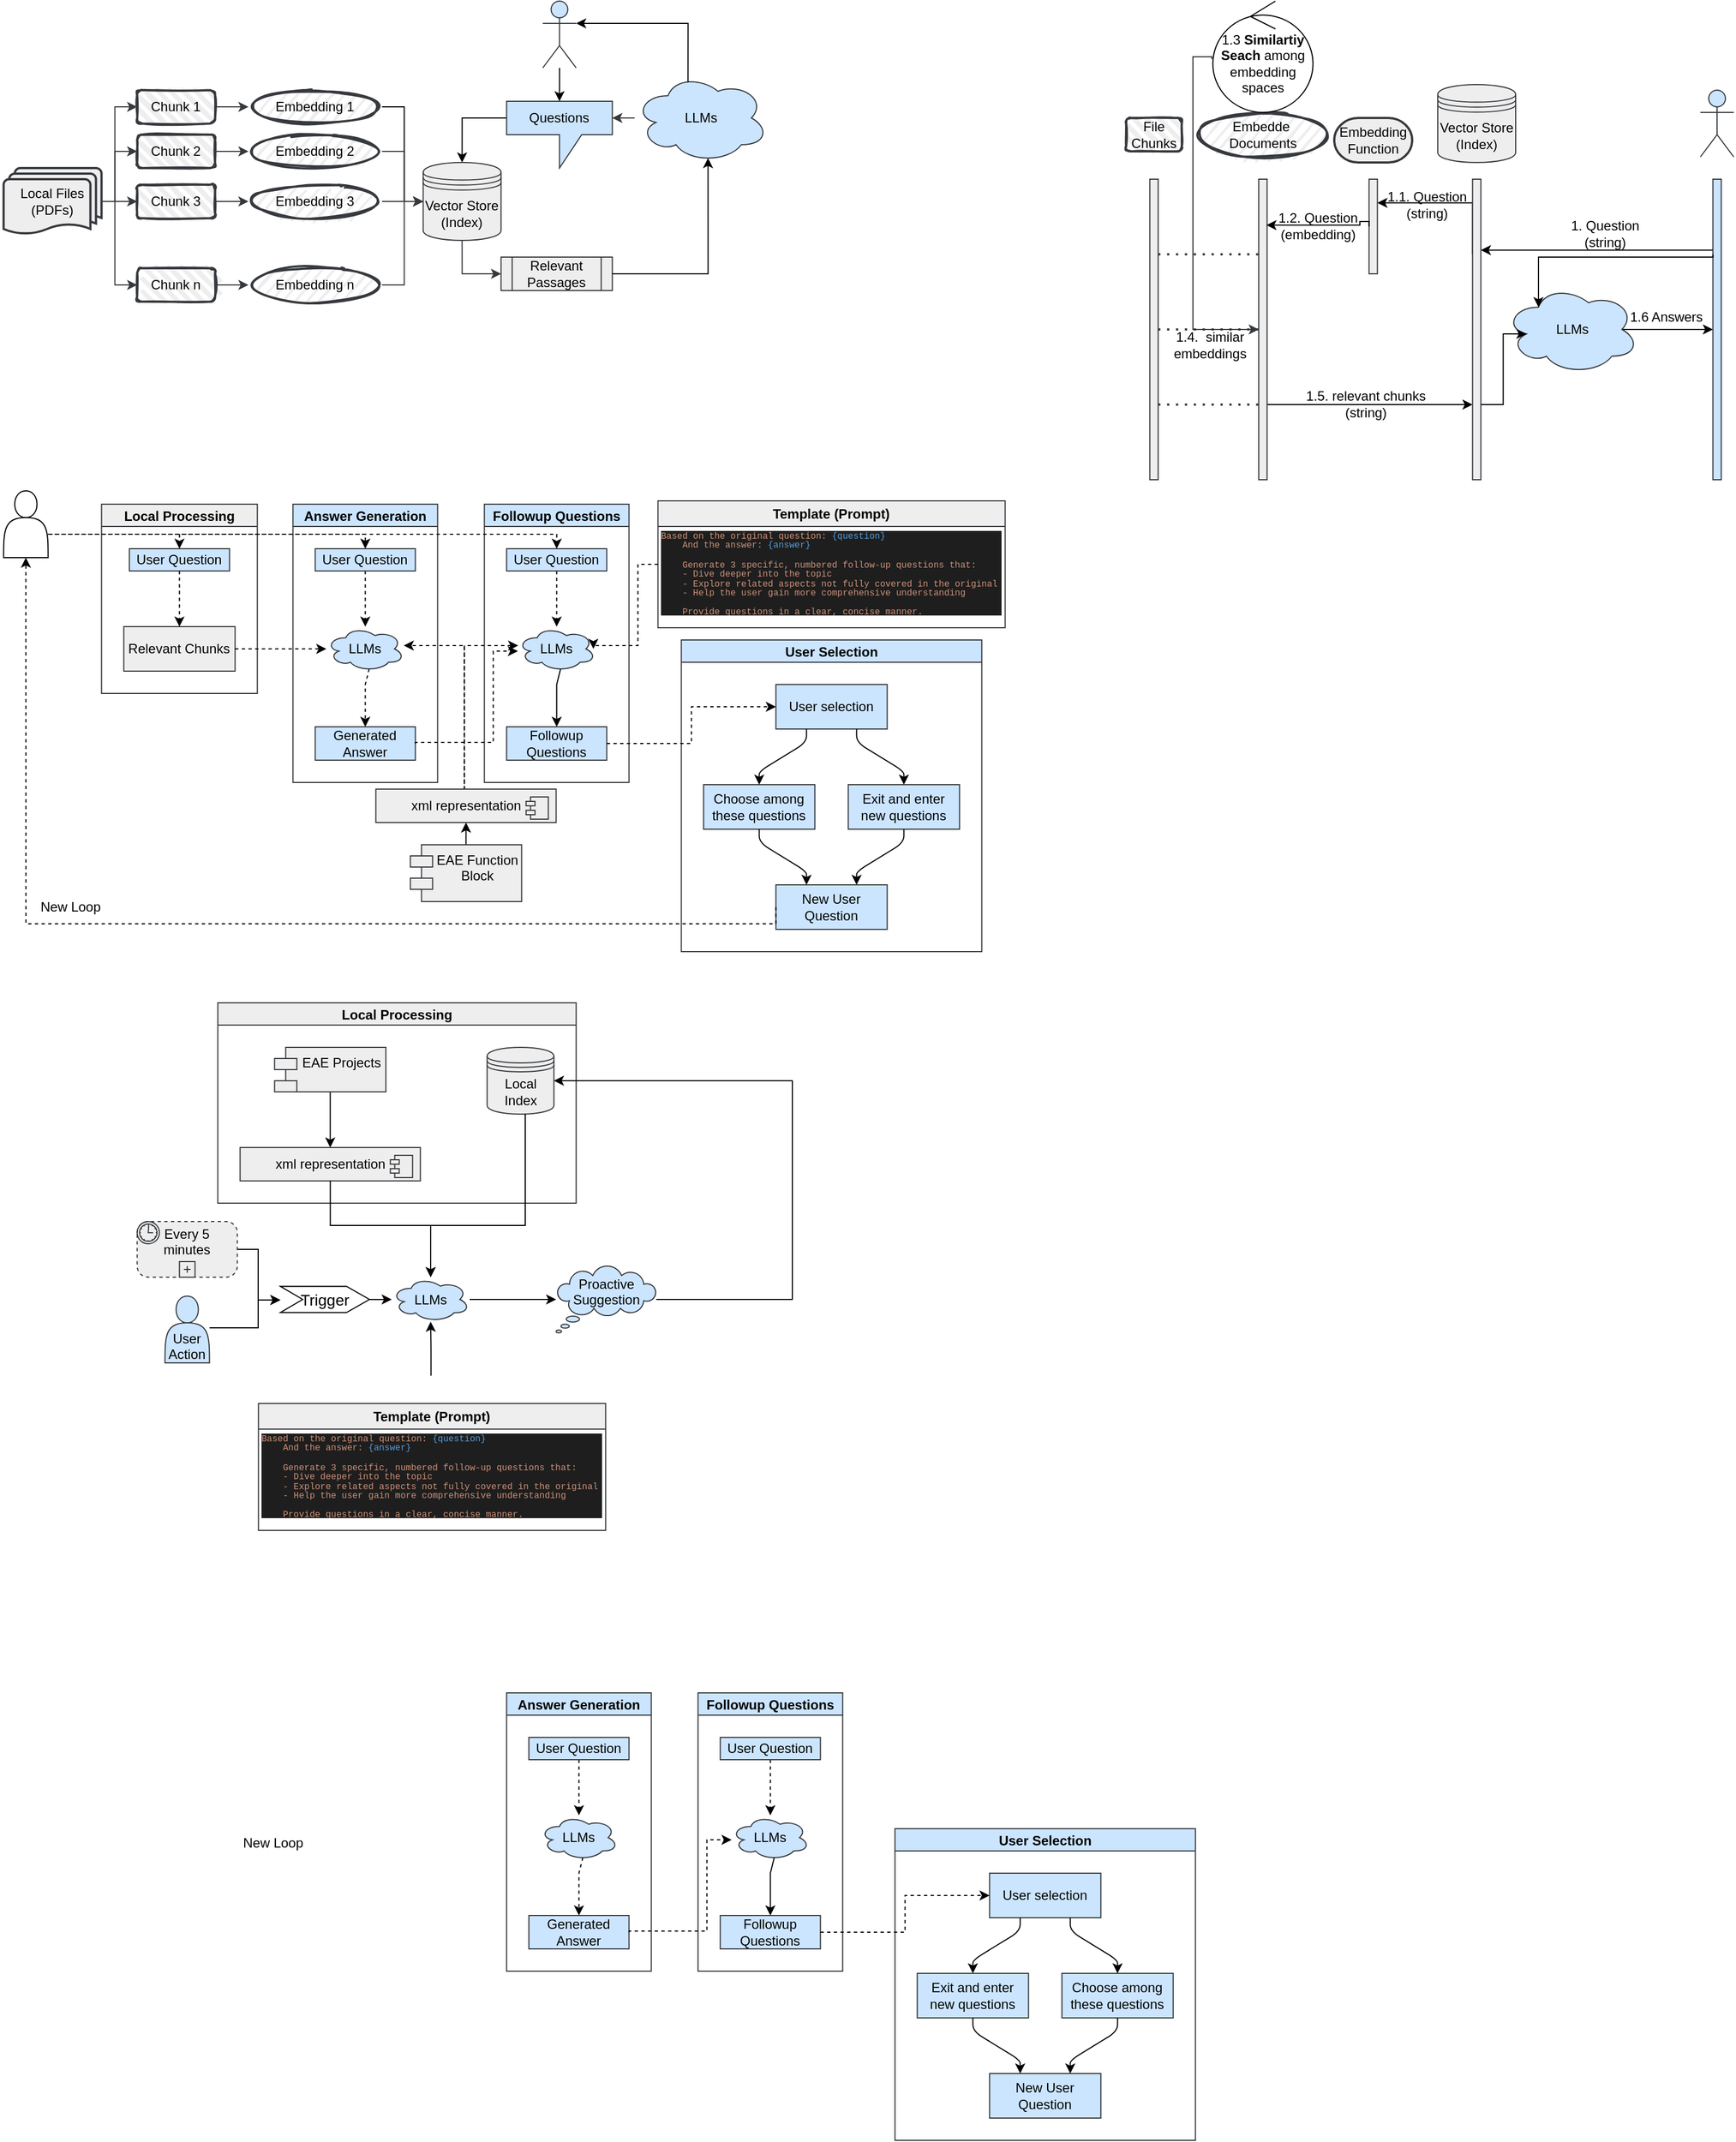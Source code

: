 <mxfile version="26.0.5">
  <diagram name="Seite-1" id="qjP26n-9z4Dr1NR11TSN">
    <mxGraphModel dx="1050" dy="522" grid="1" gridSize="10" guides="1" tooltips="1" connect="1" arrows="1" fold="1" page="1" pageScale="1" pageWidth="827" pageHeight="1169" math="0" shadow="0">
      <root>
        <mxCell id="0" />
        <mxCell id="1" parent="0" />
        <mxCell id="tjBaxz1AtbUdlpxrV566-42" style="edgeStyle=orthogonalEdgeStyle;rounded=0;orthogonalLoop=1;jettySize=auto;html=1;entryX=0.5;entryY=0;entryDx=0;entryDy=0;exitX=0;exitY=0;exitDx=0;exitDy=15;exitPerimeter=0;" parent="1" source="tjBaxz1AtbUdlpxrV566-56" target="tjBaxz1AtbUdlpxrV566-1" edge="1">
          <mxGeometry relative="1" as="geometry" />
        </mxCell>
        <mxCell id="979W89I2Z8hW7TRUs4vd-1" value="" style="shape=umlActor;verticalLabelPosition=bottom;verticalAlign=top;html=1;outlineConnect=0;fillColor=#cce5ff;strokeColor=#36393d;" parent="1" vertex="1">
          <mxGeometry x="525.75" y="40" width="30" height="60" as="geometry" />
        </mxCell>
        <mxCell id="tjBaxz1AtbUdlpxrV566-46" style="edgeStyle=orthogonalEdgeStyle;rounded=0;orthogonalLoop=1;jettySize=auto;html=1;exitX=0.5;exitY=1;exitDx=0;exitDy=0;entryX=0;entryY=0.5;entryDx=0;entryDy=0;fillColor=#eeeeee;strokeColor=#36393d;" parent="1" source="tjBaxz1AtbUdlpxrV566-1" target="tjBaxz1AtbUdlpxrV566-45" edge="1">
          <mxGeometry relative="1" as="geometry" />
        </mxCell>
        <mxCell id="tjBaxz1AtbUdlpxrV566-1" value="Vector Store&lt;div&gt;(Index)&lt;/div&gt;" style="shape=datastore;whiteSpace=wrap;html=1;fillColor=#eeeeee;strokeColor=#36393d;" parent="1" vertex="1">
          <mxGeometry x="418.25" y="185" width="70" height="70" as="geometry" />
        </mxCell>
        <mxCell id="tjBaxz1AtbUdlpxrV566-23" style="edgeStyle=orthogonalEdgeStyle;rounded=0;orthogonalLoop=1;jettySize=auto;html=1;exitX=1;exitY=0.5;exitDx=0;exitDy=0;exitPerimeter=0;entryX=0;entryY=0.5;entryDx=0;entryDy=0;fillColor=#eeeeee;strokeColor=#36393d;" parent="1" source="tjBaxz1AtbUdlpxrV566-3" target="tjBaxz1AtbUdlpxrV566-13" edge="1">
          <mxGeometry relative="1" as="geometry">
            <Array as="points">
              <mxPoint x="141.25" y="220" />
              <mxPoint x="141.25" y="135" />
            </Array>
          </mxGeometry>
        </mxCell>
        <mxCell id="tjBaxz1AtbUdlpxrV566-24" style="edgeStyle=orthogonalEdgeStyle;rounded=0;orthogonalLoop=1;jettySize=auto;html=1;exitX=1;exitY=0.5;exitDx=0;exitDy=0;exitPerimeter=0;entryX=0;entryY=0.5;entryDx=0;entryDy=0;fillColor=#eeeeee;strokeColor=#36393d;" parent="1" source="tjBaxz1AtbUdlpxrV566-3" target="tjBaxz1AtbUdlpxrV566-14" edge="1">
          <mxGeometry relative="1" as="geometry">
            <Array as="points">
              <mxPoint x="141.25" y="220" />
              <mxPoint x="141.25" y="175" />
            </Array>
          </mxGeometry>
        </mxCell>
        <mxCell id="tjBaxz1AtbUdlpxrV566-25" style="edgeStyle=orthogonalEdgeStyle;rounded=0;orthogonalLoop=1;jettySize=auto;html=1;exitX=1;exitY=0.5;exitDx=0;exitDy=0;exitPerimeter=0;entryX=0;entryY=0.5;entryDx=0;entryDy=0;fillColor=#eeeeee;strokeColor=#36393d;" parent="1" source="tjBaxz1AtbUdlpxrV566-3" target="tjBaxz1AtbUdlpxrV566-15" edge="1">
          <mxGeometry relative="1" as="geometry" />
        </mxCell>
        <mxCell id="tjBaxz1AtbUdlpxrV566-32" style="edgeStyle=orthogonalEdgeStyle;rounded=0;orthogonalLoop=1;jettySize=auto;html=1;exitX=1;exitY=0.5;exitDx=0;exitDy=0;exitPerimeter=0;entryX=0;entryY=0.5;entryDx=0;entryDy=0;fillColor=#eeeeee;strokeColor=#36393d;" parent="1" source="tjBaxz1AtbUdlpxrV566-3" target="tjBaxz1AtbUdlpxrV566-26" edge="1">
          <mxGeometry relative="1" as="geometry">
            <Array as="points">
              <mxPoint x="141.25" y="220" />
              <mxPoint x="141.25" y="295" />
            </Array>
          </mxGeometry>
        </mxCell>
        <mxCell id="tjBaxz1AtbUdlpxrV566-3" value="Local Files&lt;div&gt;(PDFs)&lt;/div&gt;" style="strokeWidth=2;html=1;shape=mxgraph.flowchart.multi-document;whiteSpace=wrap;fillColor=#eeeeee;strokeColor=#36393d;" parent="1" vertex="1">
          <mxGeometry x="41.25" y="190" width="88" height="60" as="geometry" />
        </mxCell>
        <mxCell id="tjBaxz1AtbUdlpxrV566-28" style="edgeStyle=orthogonalEdgeStyle;rounded=0;orthogonalLoop=1;jettySize=auto;html=1;exitX=1;exitY=0.5;exitDx=0;exitDy=0;entryX=0;entryY=0.5;entryDx=0;entryDy=0;fillColor=#eeeeee;strokeColor=#36393d;" parent="1" source="tjBaxz1AtbUdlpxrV566-13" target="tjBaxz1AtbUdlpxrV566-16" edge="1">
          <mxGeometry relative="1" as="geometry" />
        </mxCell>
        <mxCell id="tjBaxz1AtbUdlpxrV566-13" value="Chunk 1" style="rounded=1;whiteSpace=wrap;html=1;strokeWidth=2;fillWeight=4;hachureGap=8;hachureAngle=45;fillColor=#eeeeee;sketch=1;strokeColor=#36393d;" parent="1" vertex="1">
          <mxGeometry x="161.25" y="120" width="70" height="30" as="geometry" />
        </mxCell>
        <mxCell id="tjBaxz1AtbUdlpxrV566-29" style="edgeStyle=orthogonalEdgeStyle;rounded=0;orthogonalLoop=1;jettySize=auto;html=1;exitX=1;exitY=0.5;exitDx=0;exitDy=0;entryX=0;entryY=0.5;entryDx=0;entryDy=0;fillColor=#eeeeee;strokeColor=#36393d;" parent="1" source="tjBaxz1AtbUdlpxrV566-14" target="tjBaxz1AtbUdlpxrV566-18" edge="1">
          <mxGeometry relative="1" as="geometry" />
        </mxCell>
        <mxCell id="tjBaxz1AtbUdlpxrV566-14" value="Chunk 2" style="rounded=1;whiteSpace=wrap;html=1;strokeWidth=2;fillWeight=4;hachureGap=8;hachureAngle=45;fillColor=#eeeeee;sketch=1;strokeColor=#36393d;" parent="1" vertex="1">
          <mxGeometry x="161.25" y="160" width="70" height="30" as="geometry" />
        </mxCell>
        <mxCell id="tjBaxz1AtbUdlpxrV566-30" style="edgeStyle=orthogonalEdgeStyle;rounded=0;orthogonalLoop=1;jettySize=auto;html=1;exitX=1;exitY=0.5;exitDx=0;exitDy=0;entryX=0;entryY=0.5;entryDx=0;entryDy=0;fillColor=#eeeeee;strokeColor=#36393d;" parent="1" source="tjBaxz1AtbUdlpxrV566-15" target="tjBaxz1AtbUdlpxrV566-19" edge="1">
          <mxGeometry relative="1" as="geometry" />
        </mxCell>
        <mxCell id="tjBaxz1AtbUdlpxrV566-15" value="Chunk 3" style="rounded=1;whiteSpace=wrap;html=1;strokeWidth=2;fillWeight=4;hachureGap=8;hachureAngle=45;fillColor=#eeeeee;sketch=1;strokeColor=#36393d;" parent="1" vertex="1">
          <mxGeometry x="161.25" y="205" width="70" height="30" as="geometry" />
        </mxCell>
        <mxCell id="tjBaxz1AtbUdlpxrV566-37" style="edgeStyle=orthogonalEdgeStyle;rounded=0;orthogonalLoop=1;jettySize=auto;html=1;exitX=1;exitY=0.5;exitDx=0;exitDy=0;entryX=0;entryY=0.5;entryDx=0;entryDy=0;" parent="1" source="tjBaxz1AtbUdlpxrV566-16" target="tjBaxz1AtbUdlpxrV566-1" edge="1">
          <mxGeometry relative="1" as="geometry">
            <Array as="points">
              <mxPoint x="401.25" y="135" />
              <mxPoint x="401.25" y="220" />
            </Array>
          </mxGeometry>
        </mxCell>
        <mxCell id="tjBaxz1AtbUdlpxrV566-16" value="Embedding 1" style="ellipse;whiteSpace=wrap;html=1;strokeWidth=2;fillWeight=2;hachureGap=8;fillColor=#eeeeee;fillStyle=dots;sketch=1;strokeColor=#36393d;" parent="1" vertex="1">
          <mxGeometry x="261.25" y="120" width="120" height="30" as="geometry" />
        </mxCell>
        <mxCell id="tjBaxz1AtbUdlpxrV566-40" style="edgeStyle=orthogonalEdgeStyle;rounded=0;orthogonalLoop=1;jettySize=auto;html=1;exitX=1;exitY=0.5;exitDx=0;exitDy=0;entryX=0;entryY=0.5;entryDx=0;entryDy=0;fillColor=#eeeeee;strokeColor=#36393d;" parent="1" source="tjBaxz1AtbUdlpxrV566-18" target="tjBaxz1AtbUdlpxrV566-1" edge="1">
          <mxGeometry relative="1" as="geometry">
            <Array as="points">
              <mxPoint x="401.25" y="175" />
              <mxPoint x="401.25" y="220" />
            </Array>
          </mxGeometry>
        </mxCell>
        <mxCell id="tjBaxz1AtbUdlpxrV566-18" value="Embedding 2" style="ellipse;whiteSpace=wrap;html=1;strokeWidth=2;fillWeight=2;hachureGap=8;fillColor=#eeeeee;fillStyle=dots;sketch=1;strokeColor=#36393d;" parent="1" vertex="1">
          <mxGeometry x="261.25" y="160" width="120" height="30" as="geometry" />
        </mxCell>
        <mxCell id="tjBaxz1AtbUdlpxrV566-36" style="edgeStyle=orthogonalEdgeStyle;rounded=0;orthogonalLoop=1;jettySize=auto;html=1;exitX=1;exitY=0.5;exitDx=0;exitDy=0;entryX=0;entryY=0.5;entryDx=0;entryDy=0;fillColor=#eeeeee;strokeColor=#36393d;" parent="1" source="tjBaxz1AtbUdlpxrV566-19" target="tjBaxz1AtbUdlpxrV566-1" edge="1">
          <mxGeometry relative="1" as="geometry" />
        </mxCell>
        <mxCell id="tjBaxz1AtbUdlpxrV566-19" value="Embedding 3" style="ellipse;whiteSpace=wrap;html=1;strokeWidth=2;fillWeight=2;hachureGap=8;fillColor=#eeeeee;fillStyle=dots;sketch=1;strokeColor=#36393d;" parent="1" vertex="1">
          <mxGeometry x="261.25" y="205" width="120" height="30" as="geometry" />
        </mxCell>
        <mxCell id="tjBaxz1AtbUdlpxrV566-31" style="edgeStyle=orthogonalEdgeStyle;rounded=0;orthogonalLoop=1;jettySize=auto;html=1;exitX=1;exitY=0.5;exitDx=0;exitDy=0;entryX=0;entryY=0.5;entryDx=0;entryDy=0;fillColor=#eeeeee;strokeColor=#36393d;" parent="1" source="tjBaxz1AtbUdlpxrV566-26" target="tjBaxz1AtbUdlpxrV566-27" edge="1">
          <mxGeometry relative="1" as="geometry" />
        </mxCell>
        <mxCell id="tjBaxz1AtbUdlpxrV566-26" value="Chunk n" style="rounded=1;whiteSpace=wrap;html=1;strokeWidth=2;fillWeight=4;hachureGap=8;hachureAngle=45;fillColor=#eeeeee;sketch=1;strokeColor=#36393d;" parent="1" vertex="1">
          <mxGeometry x="161.25" y="280" width="70" height="30" as="geometry" />
        </mxCell>
        <mxCell id="tjBaxz1AtbUdlpxrV566-39" style="edgeStyle=orthogonalEdgeStyle;rounded=0;orthogonalLoop=1;jettySize=auto;html=1;exitX=1;exitY=0.5;exitDx=0;exitDy=0;entryX=0;entryY=0.5;entryDx=0;entryDy=0;fillColor=#eeeeee;strokeColor=#36393d;" parent="1" source="tjBaxz1AtbUdlpxrV566-27" target="tjBaxz1AtbUdlpxrV566-1" edge="1">
          <mxGeometry relative="1" as="geometry">
            <Array as="points">
              <mxPoint x="401.25" y="295" />
              <mxPoint x="401.25" y="220" />
            </Array>
          </mxGeometry>
        </mxCell>
        <mxCell id="tjBaxz1AtbUdlpxrV566-27" value="Embedding n" style="ellipse;whiteSpace=wrap;html=1;strokeWidth=2;fillWeight=2;hachureGap=8;fillColor=#eeeeee;fillStyle=dots;sketch=1;strokeColor=#36393d;" parent="1" vertex="1">
          <mxGeometry x="261.25" y="280" width="120" height="30" as="geometry" />
        </mxCell>
        <mxCell id="tjBaxz1AtbUdlpxrV566-45" value="Relevant Passages" style="shape=process;whiteSpace=wrap;html=1;backgroundOutline=1;fillColor=#eeeeee;strokeColor=#36393d;" parent="1" vertex="1">
          <mxGeometry x="488.25" y="270" width="100" height="30" as="geometry" />
        </mxCell>
        <mxCell id="tjBaxz1AtbUdlpxrV566-47" value="LLMs" style="ellipse;shape=cloud;whiteSpace=wrap;html=1;fillColor=#cce5ff;strokeColor=#36393d;" parent="1" vertex="1">
          <mxGeometry x="608.25" y="105" width="120" height="80" as="geometry" />
        </mxCell>
        <mxCell id="tjBaxz1AtbUdlpxrV566-48" style="edgeStyle=orthogonalEdgeStyle;rounded=0;orthogonalLoop=1;jettySize=auto;html=1;exitX=1;exitY=0.5;exitDx=0;exitDy=0;entryX=0.55;entryY=0.95;entryDx=0;entryDy=0;entryPerimeter=0;" parent="1" source="tjBaxz1AtbUdlpxrV566-45" target="tjBaxz1AtbUdlpxrV566-47" edge="1">
          <mxGeometry relative="1" as="geometry">
            <Array as="points">
              <mxPoint x="674.25" y="285" />
            </Array>
          </mxGeometry>
        </mxCell>
        <mxCell id="tjBaxz1AtbUdlpxrV566-56" value="Questions" style="shape=callout;whiteSpace=wrap;html=1;perimeter=calloutPerimeter;fillColor=#cce5ff;strokeColor=#36393d;" parent="1" vertex="1">
          <mxGeometry x="493.25" y="130" width="95" height="60" as="geometry" />
        </mxCell>
        <mxCell id="tjBaxz1AtbUdlpxrV566-57" style="edgeStyle=orthogonalEdgeStyle;rounded=0;orthogonalLoop=1;jettySize=auto;html=1;entryX=0.5;entryY=0;entryDx=0;entryDy=0;entryPerimeter=0;" parent="1" source="979W89I2Z8hW7TRUs4vd-1" target="tjBaxz1AtbUdlpxrV566-56" edge="1">
          <mxGeometry relative="1" as="geometry" />
        </mxCell>
        <mxCell id="tjBaxz1AtbUdlpxrV566-59" style="edgeStyle=orthogonalEdgeStyle;rounded=0;orthogonalLoop=1;jettySize=auto;html=1;entryX=0;entryY=0;entryDx=95;entryDy=15;entryPerimeter=0;fillColor=#cce5ff;strokeColor=#36393d;" parent="1" source="tjBaxz1AtbUdlpxrV566-47" target="tjBaxz1AtbUdlpxrV566-56" edge="1">
          <mxGeometry relative="1" as="geometry" />
        </mxCell>
        <mxCell id="tjBaxz1AtbUdlpxrV566-62" style="edgeStyle=orthogonalEdgeStyle;rounded=0;orthogonalLoop=1;jettySize=auto;html=1;entryX=1;entryY=0.333;entryDx=0;entryDy=0;entryPerimeter=0;exitX=0.4;exitY=0.1;exitDx=0;exitDy=0;exitPerimeter=0;" parent="1" source="tjBaxz1AtbUdlpxrV566-47" target="979W89I2Z8hW7TRUs4vd-1" edge="1">
          <mxGeometry relative="1" as="geometry">
            <Array as="points">
              <mxPoint x="656.25" y="60" />
            </Array>
          </mxGeometry>
        </mxCell>
        <mxCell id="tjBaxz1AtbUdlpxrV566-74" value="" style="shape=umlActor;verticalLabelPosition=bottom;verticalAlign=top;html=1;outlineConnect=0;fillColor=#cce5ff;strokeColor=#36393d;" parent="1" vertex="1">
          <mxGeometry x="1566" y="120" width="30" height="60" as="geometry" />
        </mxCell>
        <mxCell id="tjBaxz1AtbUdlpxrV566-84" value="" style="rounded=0;whiteSpace=wrap;html=1;fillColor=#eeeeee;strokeColor=#36393d;" parent="1" vertex="1">
          <mxGeometry x="1268.25" y="200" width="7.5" height="85" as="geometry" />
        </mxCell>
        <mxCell id="tjBaxz1AtbUdlpxrV566-89" value="" style="rounded=0;whiteSpace=wrap;html=1;fillColor=#eeeeee;strokeColor=#36393d;" parent="1" vertex="1">
          <mxGeometry x="1071.25" y="200" width="7.5" height="270" as="geometry" />
        </mxCell>
        <mxCell id="tjBaxz1AtbUdlpxrV566-152" style="edgeStyle=orthogonalEdgeStyle;rounded=0;orthogonalLoop=1;jettySize=auto;html=1;exitX=1;exitY=0.75;exitDx=0;exitDy=0;entryX=0;entryY=0.75;entryDx=0;entryDy=0;" parent="1" source="tjBaxz1AtbUdlpxrV566-90" target="tjBaxz1AtbUdlpxrV566-92" edge="1">
          <mxGeometry relative="1" as="geometry">
            <Array as="points">
              <mxPoint x="1260" y="402" />
              <mxPoint x="1260" y="402" />
            </Array>
          </mxGeometry>
        </mxCell>
        <mxCell id="tjBaxz1AtbUdlpxrV566-90" value="" style="rounded=0;whiteSpace=wrap;html=1;fillColor=#eeeeee;strokeColor=#36393d;" parent="1" vertex="1">
          <mxGeometry x="1169.13" y="200" width="7.5" height="270" as="geometry" />
        </mxCell>
        <mxCell id="tjBaxz1AtbUdlpxrV566-117" style="edgeStyle=orthogonalEdgeStyle;rounded=0;orthogonalLoop=1;jettySize=auto;html=1;exitX=0;exitY=0.25;exitDx=0;exitDy=0;entryX=1;entryY=0.25;entryDx=0;entryDy=0;" parent="1" source="tjBaxz1AtbUdlpxrV566-92" target="tjBaxz1AtbUdlpxrV566-84" edge="1">
          <mxGeometry relative="1" as="geometry">
            <Array as="points">
              <mxPoint x="1361" y="221" />
            </Array>
          </mxGeometry>
        </mxCell>
        <mxCell id="tjBaxz1AtbUdlpxrV566-92" value="" style="rounded=0;whiteSpace=wrap;html=1;fillColor=#eeeeee;strokeColor=#36393d;" parent="1" vertex="1">
          <mxGeometry x="1361.25" y="200" width="7.5" height="270" as="geometry" />
        </mxCell>
        <mxCell id="tjBaxz1AtbUdlpxrV566-149" style="edgeStyle=orthogonalEdgeStyle;rounded=0;orthogonalLoop=1;jettySize=auto;html=1;exitX=0;exitY=0.25;exitDx=0;exitDy=0;entryX=1;entryY=0.25;entryDx=0;entryDy=0;" parent="1" edge="1">
          <mxGeometry relative="1" as="geometry">
            <mxPoint x="1577.25" y="262.5" as="sourcePoint" />
            <mxPoint x="1368.75" y="263.75" as="targetPoint" />
            <Array as="points">
              <mxPoint x="1577" y="264" />
            </Array>
          </mxGeometry>
        </mxCell>
        <mxCell id="tjBaxz1AtbUdlpxrV566-93" value="" style="rounded=0;whiteSpace=wrap;html=1;fillColor=#cce5ff;strokeColor=#36393d;" parent="1" vertex="1">
          <mxGeometry x="1577.25" y="200" width="7.5" height="270" as="geometry" />
        </mxCell>
        <mxCell id="tjBaxz1AtbUdlpxrV566-95" value="1. Question&lt;div&gt;(string)&lt;/div&gt;" style="text;html=1;align=center;verticalAlign=middle;resizable=0;points=[];autosize=1;strokeColor=none;fillColor=none;" parent="1" vertex="1">
          <mxGeometry x="1440" y="229" width="80" height="40" as="geometry" />
        </mxCell>
        <mxCell id="tjBaxz1AtbUdlpxrV566-97" value="1.1. Question&lt;div&gt;(string)&lt;/div&gt;" style="text;html=1;align=center;verticalAlign=middle;resizable=0;points=[];autosize=1;strokeColor=none;fillColor=none;" parent="1" vertex="1">
          <mxGeometry x="1274.75" y="203" width="90" height="40" as="geometry" />
        </mxCell>
        <mxCell id="tjBaxz1AtbUdlpxrV566-103" value="1.2. Question&lt;div&gt;(embedding)&lt;/div&gt;" style="text;html=1;align=center;verticalAlign=middle;resizable=0;points=[];autosize=1;" parent="1" vertex="1">
          <mxGeometry x="1177" y="222" width="90" height="40" as="geometry" />
        </mxCell>
        <mxCell id="tjBaxz1AtbUdlpxrV566-126" style="edgeStyle=orthogonalEdgeStyle;rounded=0;orthogonalLoop=1;jettySize=auto;html=1;entryX=0;entryY=0.5;entryDx=0;entryDy=0;fillColor=#eeeeee;strokeColor=#36393d;exitX=-0.01;exitY=0.52;exitDx=0;exitDy=0;exitPerimeter=0;" parent="1" source="aqOJYriMutAaAsPxaJqA-10" target="tjBaxz1AtbUdlpxrV566-90" edge="1">
          <mxGeometry relative="1" as="geometry">
            <Array as="points">
              <mxPoint x="1127" y="90" />
              <mxPoint x="1110" y="90" />
              <mxPoint x="1110" y="335" />
            </Array>
            <mxPoint x="1090" y="60" as="sourcePoint" />
          </mxGeometry>
        </mxCell>
        <mxCell id="tjBaxz1AtbUdlpxrV566-108" value="1.4.&amp;nbsp; similar&lt;div&gt;embeddings&lt;/div&gt;" style="text;html=1;align=center;verticalAlign=middle;resizable=0;points=[];autosize=1;" parent="1" vertex="1">
          <mxGeometry x="1080.25" y="329" width="90" height="40" as="geometry" />
        </mxCell>
        <mxCell id="tjBaxz1AtbUdlpxrV566-112" value="File Chunks" style="rounded=1;whiteSpace=wrap;html=1;strokeWidth=2;fillWeight=4;hachureGap=8;hachureAngle=45;fillColor=#eeeeee;sketch=1;strokeColor=#36393d;" parent="1" vertex="1">
          <mxGeometry x="1050" y="145" width="50" height="30" as="geometry" />
        </mxCell>
        <mxCell id="tjBaxz1AtbUdlpxrV566-113" value="Embedde&amp;nbsp;&lt;div&gt;Documents&lt;/div&gt;" style="ellipse;whiteSpace=wrap;html=1;strokeWidth=2;fillWeight=2;hachureGap=8;fillColor=#eeeeee;fillStyle=dots;sketch=1;strokeColor=#36393d;" parent="1" vertex="1">
          <mxGeometry x="1112.88" y="140" width="120" height="40" as="geometry" />
        </mxCell>
        <mxCell id="tjBaxz1AtbUdlpxrV566-114" value="Vector Store&lt;div&gt;(Index)&lt;/div&gt;" style="shape=datastore;whiteSpace=wrap;html=1;fillColor=#eeeeee;strokeColor=#36393d;" parent="1" vertex="1">
          <mxGeometry x="1330" y="115" width="70" height="70" as="geometry" />
        </mxCell>
        <mxCell id="tjBaxz1AtbUdlpxrV566-122" value="" style="endArrow=none;dashed=1;html=1;dashPattern=1 3;strokeWidth=2;rounded=0;entryX=0;entryY=0.25;entryDx=0;entryDy=0;exitX=1;exitY=0.25;exitDx=0;exitDy=0;fillColor=#eeeeee;strokeColor=#36393d;" parent="1" source="tjBaxz1AtbUdlpxrV566-89" target="tjBaxz1AtbUdlpxrV566-90" edge="1">
          <mxGeometry width="50" height="50" relative="1" as="geometry">
            <mxPoint x="1110" y="283.5" as="sourcePoint" />
            <mxPoint x="1160" y="233.5" as="targetPoint" />
          </mxGeometry>
        </mxCell>
        <mxCell id="tjBaxz1AtbUdlpxrV566-123" value="" style="endArrow=none;dashed=1;html=1;dashPattern=1 3;strokeWidth=2;rounded=0;entryX=0;entryY=0.5;entryDx=0;entryDy=0;exitX=1;exitY=0.5;exitDx=0;exitDy=0;fillColor=#eeeeee;strokeColor=#36393d;" parent="1" source="tjBaxz1AtbUdlpxrV566-89" target="tjBaxz1AtbUdlpxrV566-90" edge="1">
          <mxGeometry width="50" height="50" relative="1" as="geometry">
            <mxPoint x="1193.13" y="305" as="sourcePoint" />
            <mxPoint x="1307.13" y="305" as="targetPoint" />
          </mxGeometry>
        </mxCell>
        <mxCell id="tjBaxz1AtbUdlpxrV566-124" value="" style="endArrow=none;dashed=1;html=1;dashPattern=1 3;strokeWidth=2;rounded=0;entryX=0;entryY=0.75;entryDx=0;entryDy=0;exitX=1;exitY=0.75;exitDx=0;exitDy=0;fillColor=#eeeeee;strokeColor=#36393d;" parent="1" source="tjBaxz1AtbUdlpxrV566-89" target="tjBaxz1AtbUdlpxrV566-90" edge="1">
          <mxGeometry width="50" height="50" relative="1" as="geometry">
            <mxPoint x="1099" y="283" as="sourcePoint" />
            <mxPoint x="1213" y="283" as="targetPoint" />
          </mxGeometry>
        </mxCell>
        <mxCell id="tjBaxz1AtbUdlpxrV566-140" style="edgeStyle=orthogonalEdgeStyle;rounded=0;orthogonalLoop=1;jettySize=auto;html=1;exitX=0.875;exitY=0.5;exitDx=0;exitDy=0;exitPerimeter=0;entryX=0;entryY=0.5;entryDx=0;entryDy=0;" parent="1" source="tjBaxz1AtbUdlpxrV566-128" target="tjBaxz1AtbUdlpxrV566-93" edge="1">
          <mxGeometry relative="1" as="geometry" />
        </mxCell>
        <mxCell id="tjBaxz1AtbUdlpxrV566-128" value="LLMs" style="ellipse;shape=cloud;whiteSpace=wrap;html=1;fillColor=#cce5ff;strokeColor=#36393d;" parent="1" vertex="1">
          <mxGeometry x="1390.5" y="295" width="120" height="80" as="geometry" />
        </mxCell>
        <mxCell id="tjBaxz1AtbUdlpxrV566-130" value="1.5. relevant chunks&lt;br&gt;&lt;div&gt;(string)&lt;/div&gt;" style="text;html=1;align=center;verticalAlign=middle;resizable=0;points=[];autosize=1;" parent="1" vertex="1">
          <mxGeometry x="1200" y="382" width="130" height="40" as="geometry" />
        </mxCell>
        <mxCell id="tjBaxz1AtbUdlpxrV566-137" value="Embedding Function" style="strokeWidth=2;html=1;shape=mxgraph.flowchart.terminator;whiteSpace=wrap;fillColor=#eeeeee;strokeColor=#36393d;" parent="1" vertex="1">
          <mxGeometry x="1237" y="145" width="70" height="40" as="geometry" />
        </mxCell>
        <mxCell id="tjBaxz1AtbUdlpxrV566-138" style="edgeStyle=orthogonalEdgeStyle;rounded=0;orthogonalLoop=1;jettySize=auto;html=1;exitX=0;exitY=0.5;exitDx=0;exitDy=0;entryX=0.916;entryY=0.153;entryDx=0;entryDy=0;entryPerimeter=0;" parent="1" source="tjBaxz1AtbUdlpxrV566-84" target="tjBaxz1AtbUdlpxrV566-90" edge="1">
          <mxGeometry relative="1" as="geometry">
            <Array as="points">
              <mxPoint x="1260" y="238" />
              <mxPoint x="1260" y="241" />
            </Array>
          </mxGeometry>
        </mxCell>
        <mxCell id="tjBaxz1AtbUdlpxrV566-145" value="1.6 Answers" style="text;html=1;align=center;verticalAlign=middle;resizable=0;points=[];autosize=1;strokeColor=none;fillColor=none;" parent="1" vertex="1">
          <mxGeometry x="1490" y="309" width="90" height="30" as="geometry" />
        </mxCell>
        <mxCell id="tjBaxz1AtbUdlpxrV566-146" style="edgeStyle=orthogonalEdgeStyle;rounded=0;orthogonalLoop=1;jettySize=auto;html=1;exitX=0;exitY=0.25;exitDx=0;exitDy=0;entryX=0.25;entryY=0.25;entryDx=0;entryDy=0;entryPerimeter=0;" parent="1" source="tjBaxz1AtbUdlpxrV566-93" target="tjBaxz1AtbUdlpxrV566-128" edge="1">
          <mxGeometry relative="1" as="geometry">
            <Array as="points">
              <mxPoint x="1577" y="270" />
              <mxPoint x="1421" y="270" />
            </Array>
          </mxGeometry>
        </mxCell>
        <mxCell id="tjBaxz1AtbUdlpxrV566-154" style="edgeStyle=orthogonalEdgeStyle;rounded=0;orthogonalLoop=1;jettySize=auto;html=1;exitX=1;exitY=0.75;exitDx=0;exitDy=0;entryX=0.16;entryY=0.55;entryDx=0;entryDy=0;entryPerimeter=0;" parent="1" source="tjBaxz1AtbUdlpxrV566-92" target="tjBaxz1AtbUdlpxrV566-128" edge="1">
          <mxGeometry relative="1" as="geometry" />
        </mxCell>
        <mxCell id="tjBaxz1AtbUdlpxrV566-188" value="Local Processing" style="swimlane;startSize=20;horizontal=1;childLayout=flowLayout;flowOrientation=north;resizable=0;interRankCellSpacing=50;containerType=tree;fontSize=12;fillColor=#eeeeee;strokeColor=#36393d;" parent="1" vertex="1">
          <mxGeometry x="129.25" y="492" width="140" height="170" as="geometry" />
        </mxCell>
        <mxCell id="tjBaxz1AtbUdlpxrV566-189" value="User Question" style="whiteSpace=wrap;html=1;fillColor=#cce5ff;strokeColor=#36393d;" parent="tjBaxz1AtbUdlpxrV566-188" vertex="1">
          <mxGeometry x="25" y="40" width="90" height="20" as="geometry" />
        </mxCell>
        <mxCell id="tjBaxz1AtbUdlpxrV566-190" value="Relevant Chunks" style="whiteSpace=wrap;html=1;fillColor=#eeeeee;strokeColor=#36393d;" parent="tjBaxz1AtbUdlpxrV566-188" vertex="1">
          <mxGeometry x="20" y="110" width="100" height="40" as="geometry" />
        </mxCell>
        <mxCell id="tjBaxz1AtbUdlpxrV566-191" value="" style="html=1;rounded=1;curved=0;sourcePerimeterSpacing=0;targetPerimeterSpacing=0;startSize=6;endSize=6;noEdgeStyle=1;orthogonal=1;dashed=1;" parent="tjBaxz1AtbUdlpxrV566-188" source="tjBaxz1AtbUdlpxrV566-189" target="tjBaxz1AtbUdlpxrV566-190" edge="1">
          <mxGeometry relative="1" as="geometry">
            <Array as="points">
              <mxPoint x="70" y="72" />
              <mxPoint x="70" y="98" />
            </Array>
          </mxGeometry>
        </mxCell>
        <mxCell id="tjBaxz1AtbUdlpxrV566-198" value="Answer Generation" style="swimlane;startSize=20;horizontal=1;childLayout=flowLayout;flowOrientation=north;resizable=0;interRankCellSpacing=50;containerType=tree;fontSize=12;fillColor=#cce5ff;strokeColor=#36393d;" parent="1" vertex="1">
          <mxGeometry x="301.25" y="492" width="130" height="250" as="geometry" />
        </mxCell>
        <mxCell id="tjBaxz1AtbUdlpxrV566-206" style="edgeStyle=orthogonalEdgeStyle;rounded=0;orthogonalLoop=1;jettySize=auto;html=1;exitX=0.5;exitY=1;exitDx=0;exitDy=0;noEdgeStyle=1;orthogonal=1;dashed=1;" parent="tjBaxz1AtbUdlpxrV566-198" source="tjBaxz1AtbUdlpxrV566-199" target="tjBaxz1AtbUdlpxrV566-205" edge="1">
          <mxGeometry relative="1" as="geometry">
            <Array as="points">
              <mxPoint x="65" y="72" />
              <mxPoint x="65" y="98" />
            </Array>
          </mxGeometry>
        </mxCell>
        <mxCell id="tjBaxz1AtbUdlpxrV566-199" value="User Question" style="whiteSpace=wrap;html=1;fillColor=#cce5ff;strokeColor=#36393d;" parent="tjBaxz1AtbUdlpxrV566-198" vertex="1">
          <mxGeometry x="20" y="40" width="90" height="20" as="geometry" />
        </mxCell>
        <mxCell id="tjBaxz1AtbUdlpxrV566-213" style="edgeStyle=orthogonalEdgeStyle;rounded=0;orthogonalLoop=1;jettySize=auto;html=1;exitX=0.55;exitY=0.95;exitDx=0;exitDy=0;exitPerimeter=0;entryX=0.5;entryY=0;entryDx=0;entryDy=0;noEdgeStyle=1;orthogonal=1;dashed=1;" parent="tjBaxz1AtbUdlpxrV566-198" source="tjBaxz1AtbUdlpxrV566-205" target="tjBaxz1AtbUdlpxrV566-212" edge="1">
          <mxGeometry relative="1" as="geometry">
            <Array as="points">
              <mxPoint x="65" y="162" />
              <mxPoint x="65" y="188" />
            </Array>
          </mxGeometry>
        </mxCell>
        <mxCell id="tjBaxz1AtbUdlpxrV566-205" value="LLMs" style="ellipse;shape=cloud;whiteSpace=wrap;html=1;fillColor=#cce5ff;strokeColor=#36393d;" parent="tjBaxz1AtbUdlpxrV566-198" vertex="1">
          <mxGeometry x="30" y="110" width="70" height="40" as="geometry" />
        </mxCell>
        <mxCell id="tjBaxz1AtbUdlpxrV566-212" value="Generated Answer" style="whiteSpace=wrap;html=1;fillColor=#cce5ff;strokeColor=#36393d;" parent="tjBaxz1AtbUdlpxrV566-198" vertex="1">
          <mxGeometry x="20" y="200" width="90" height="30" as="geometry" />
        </mxCell>
        <mxCell id="tjBaxz1AtbUdlpxrV566-214" value="Followup Questions" style="swimlane;startSize=20;horizontal=1;childLayout=flowLayout;flowOrientation=north;resizable=0;interRankCellSpacing=50;containerType=tree;fontSize=12;fillColor=#cce5ff;strokeColor=#36393d;" parent="1" vertex="1">
          <mxGeometry x="473.25" y="492" width="130" height="250" as="geometry" />
        </mxCell>
        <mxCell id="tjBaxz1AtbUdlpxrV566-215" style="edgeStyle=orthogonalEdgeStyle;rounded=0;orthogonalLoop=1;jettySize=auto;html=1;exitX=0.5;exitY=1;exitDx=0;exitDy=0;noEdgeStyle=1;orthogonal=1;dashed=1;" parent="tjBaxz1AtbUdlpxrV566-214" source="tjBaxz1AtbUdlpxrV566-216" target="tjBaxz1AtbUdlpxrV566-218" edge="1">
          <mxGeometry relative="1" as="geometry">
            <Array as="points">
              <mxPoint x="65" y="72" />
              <mxPoint x="65" y="98" />
            </Array>
          </mxGeometry>
        </mxCell>
        <mxCell id="tjBaxz1AtbUdlpxrV566-216" value="User Question" style="whiteSpace=wrap;html=1;fillColor=#cce5ff;strokeColor=#36393d;" parent="tjBaxz1AtbUdlpxrV566-214" vertex="1">
          <mxGeometry x="20" y="40" width="90" height="20" as="geometry" />
        </mxCell>
        <mxCell id="tjBaxz1AtbUdlpxrV566-217" style="edgeStyle=orthogonalEdgeStyle;rounded=0;orthogonalLoop=1;jettySize=auto;html=1;exitX=0.55;exitY=0.95;exitDx=0;exitDy=0;exitPerimeter=0;entryX=0.5;entryY=0;entryDx=0;entryDy=0;noEdgeStyle=1;orthogonal=1;" parent="tjBaxz1AtbUdlpxrV566-214" source="tjBaxz1AtbUdlpxrV566-218" target="tjBaxz1AtbUdlpxrV566-219" edge="1">
          <mxGeometry relative="1" as="geometry">
            <Array as="points">
              <mxPoint x="65" y="162" />
              <mxPoint x="65" y="188" />
            </Array>
          </mxGeometry>
        </mxCell>
        <mxCell id="tjBaxz1AtbUdlpxrV566-218" value="LLMs" style="ellipse;shape=cloud;whiteSpace=wrap;html=1;fillColor=#cce5ff;strokeColor=#36393d;" parent="tjBaxz1AtbUdlpxrV566-214" vertex="1">
          <mxGeometry x="30" y="110" width="70" height="40" as="geometry" />
        </mxCell>
        <mxCell id="tjBaxz1AtbUdlpxrV566-219" value="Followup Questions" style="whiteSpace=wrap;html=1;fillColor=#cce5ff;strokeColor=#36393d;" parent="tjBaxz1AtbUdlpxrV566-214" vertex="1">
          <mxGeometry x="20" y="200" width="90" height="30" as="geometry" />
        </mxCell>
        <mxCell id="aqOJYriMutAaAsPxaJqA-23" style="edgeStyle=orthogonalEdgeStyle;rounded=0;orthogonalLoop=1;jettySize=auto;html=1;entryX=0.5;entryY=0;entryDx=0;entryDy=0;dashed=1;" parent="1" source="tjBaxz1AtbUdlpxrV566-221" target="tjBaxz1AtbUdlpxrV566-189" edge="1">
          <mxGeometry relative="1" as="geometry">
            <Array as="points">
              <mxPoint x="281.25" y="519" />
              <mxPoint x="199.25" y="519" />
            </Array>
          </mxGeometry>
        </mxCell>
        <mxCell id="aqOJYriMutAaAsPxaJqA-24" style="edgeStyle=orthogonalEdgeStyle;rounded=0;orthogonalLoop=1;jettySize=auto;html=1;entryX=0.5;entryY=0;entryDx=0;entryDy=0;dashed=1;" parent="1" source="tjBaxz1AtbUdlpxrV566-221" target="tjBaxz1AtbUdlpxrV566-199" edge="1">
          <mxGeometry relative="1" as="geometry">
            <Array as="points">
              <mxPoint x="280.25" y="519" />
              <mxPoint x="366.25" y="519" />
            </Array>
          </mxGeometry>
        </mxCell>
        <mxCell id="aqOJYriMutAaAsPxaJqA-25" style="edgeStyle=orthogonalEdgeStyle;rounded=0;orthogonalLoop=1;jettySize=auto;html=1;exitX=0.5;exitY=1;exitDx=0;exitDy=0;entryX=0.5;entryY=0;entryDx=0;entryDy=0;dashed=1;" parent="1" source="tjBaxz1AtbUdlpxrV566-221" target="tjBaxz1AtbUdlpxrV566-216" edge="1">
          <mxGeometry relative="1" as="geometry">
            <Array as="points">
              <mxPoint x="46.25" y="519" />
              <mxPoint x="538.25" y="519" />
            </Array>
          </mxGeometry>
        </mxCell>
        <mxCell id="tjBaxz1AtbUdlpxrV566-221" value="" style="shape=actor;whiteSpace=wrap;html=1;" parent="1" vertex="1">
          <mxGeometry x="41.25" y="480" width="40" height="60" as="geometry" />
        </mxCell>
        <mxCell id="tjBaxz1AtbUdlpxrV566-240" style="edgeStyle=orthogonalEdgeStyle;rounded=0;orthogonalLoop=1;jettySize=auto;html=1;exitX=1;exitY=0.5;exitDx=0;exitDy=0;dashed=1;" parent="1" source="tjBaxz1AtbUdlpxrV566-212" target="tjBaxz1AtbUdlpxrV566-218" edge="1">
          <mxGeometry relative="1" as="geometry">
            <Array as="points">
              <mxPoint x="411.25" y="706" />
              <mxPoint x="481.25" y="706" />
              <mxPoint x="481.25" y="624" />
            </Array>
          </mxGeometry>
        </mxCell>
        <mxCell id="tjBaxz1AtbUdlpxrV566-241" style="edgeStyle=orthogonalEdgeStyle;rounded=0;orthogonalLoop=1;jettySize=auto;html=1;exitX=1;exitY=0.5;exitDx=0;exitDy=0;dashed=1;" parent="1" source="tjBaxz1AtbUdlpxrV566-190" target="tjBaxz1AtbUdlpxrV566-205" edge="1">
          <mxGeometry relative="1" as="geometry" />
        </mxCell>
        <mxCell id="tjBaxz1AtbUdlpxrV566-242" value="Template (Prompt)" style="swimlane;whiteSpace=wrap;html=1;fillColor=#eeeeee;strokeColor=#36393d;" parent="1" vertex="1">
          <mxGeometry x="629.25" y="489" width="312" height="114" as="geometry" />
        </mxCell>
        <mxCell id="tjBaxz1AtbUdlpxrV566-229" value="&lt;h1 style=&quot;margin-top: 0px;&quot;&gt;&lt;br&gt;&lt;/h1&gt;&lt;div style=&quot;color: rgb(212, 212, 212); background-color: rgb(30, 30, 30); font-family: Consolas, &amp;quot;Courier New&amp;quot;, monospace; white-space: pre; line-height: 70%;&quot;&gt;&lt;div&gt;&lt;font style=&quot;line-height: 70%; font-size: 8px;&quot;&gt;&lt;span style=&quot;color: rgb(206, 145, 120);&quot;&gt;Based on the original question: &lt;/span&gt;&lt;span style=&quot;color: rgb(86, 156, 214);&quot;&gt;{question}&lt;/span&gt;&lt;/font&gt;&lt;/div&gt;&lt;div&gt;&lt;font style=&quot;line-height: 70%; font-size: 8px;&quot;&gt;&lt;span style=&quot;color: #ce9178;&quot;&gt;&amp;nbsp; &amp;nbsp; And the answer: &lt;/span&gt;&lt;span style=&quot;color: #569cd6;&quot;&gt;{answer}&lt;/span&gt;&lt;/font&gt;&lt;/div&gt;&lt;font style=&quot;font-size: 8px;&quot;&gt;&lt;br&gt;&lt;/font&gt;&lt;div&gt;&lt;span style=&quot;color: #ce9178;&quot;&gt;&lt;font style=&quot;line-height: 70%; font-size: 8px;&quot;&gt;&amp;nbsp; &amp;nbsp; Generate 3 specific, numbered follow-up questions that:&lt;/font&gt;&lt;/span&gt;&lt;/div&gt;&lt;div&gt;&lt;span style=&quot;color: #ce9178;&quot;&gt;&lt;font style=&quot;line-height: 70%; font-size: 8px;&quot;&gt;&amp;nbsp; &amp;nbsp; - Dive deeper into the topic&lt;/font&gt;&lt;/span&gt;&lt;/div&gt;&lt;div&gt;&lt;span style=&quot;color: #ce9178;&quot;&gt;&lt;font style=&quot;line-height: 70%; font-size: 8px;&quot;&gt;&amp;nbsp; &amp;nbsp; - Explore related aspects not fully covered in the original answer&lt;/font&gt;&lt;/span&gt;&lt;/div&gt;&lt;div&gt;&lt;span style=&quot;color: #ce9178;&quot;&gt;&lt;font style=&quot;line-height: 70%; font-size: 8px;&quot;&gt;&amp;nbsp; &amp;nbsp; - Help the user gain more comprehensive understanding&lt;/font&gt;&lt;/span&gt;&lt;/div&gt;&lt;div&gt;&lt;span style=&quot;color: #ce9178;&quot;&gt;&lt;font style=&quot;line-height: 70%; font-size: 8px;&quot;&gt;&amp;nbsp; &amp;nbsp; &lt;/font&gt;&lt;/span&gt;&lt;/div&gt;&lt;div&gt;&lt;span style=&quot;color: rgb(206, 145, 120);&quot;&gt;&lt;font style=&quot;line-height: 70%; font-size: 8px;&quot;&gt;&amp;nbsp; &amp;nbsp; Provide questions in a clear, concise manner.&lt;/font&gt;&lt;/span&gt;&lt;/div&gt;&lt;/div&gt;" style="text;html=1;whiteSpace=wrap;overflow=hidden;rounded=0;" parent="tjBaxz1AtbUdlpxrV566-242" vertex="1">
          <mxGeometry x="1" y="-25" width="308" height="140" as="geometry" />
        </mxCell>
        <mxCell id="tjBaxz1AtbUdlpxrV566-246" style="edgeStyle=orthogonalEdgeStyle;rounded=0;orthogonalLoop=1;jettySize=auto;html=1;exitX=0;exitY=0.5;exitDx=0;exitDy=0;entryX=0.971;entryY=0.5;entryDx=0;entryDy=0;entryPerimeter=0;dashed=1;" parent="1" source="tjBaxz1AtbUdlpxrV566-242" target="tjBaxz1AtbUdlpxrV566-218" edge="1">
          <mxGeometry relative="1" as="geometry">
            <Array as="points">
              <mxPoint x="611.25" y="546" />
              <mxPoint x="611.25" y="619" />
            </Array>
          </mxGeometry>
        </mxCell>
        <mxCell id="tjBaxz1AtbUdlpxrV566-247" value="User Selection" style="swimlane;startSize=20;horizontal=1;childLayout=flowLayout;flowOrientation=north;resizable=0;interRankCellSpacing=50;containerType=tree;fontSize=12;fillColor=#cce5ff;strokeColor=#36393d;" parent="1" vertex="1">
          <mxGeometry x="650.25" y="614" width="270" height="280" as="geometry" />
        </mxCell>
        <mxCell id="tjBaxz1AtbUdlpxrV566-248" value="User selection" style="whiteSpace=wrap;html=1;fillColor=#cce5ff;strokeColor=#36393d;" parent="tjBaxz1AtbUdlpxrV566-247" vertex="1">
          <mxGeometry x="85" y="40" width="100" height="40" as="geometry" />
        </mxCell>
        <mxCell id="tjBaxz1AtbUdlpxrV566-249" value="Choose among these questions" style="whiteSpace=wrap;html=1;fillColor=#cce5ff;strokeColor=#36393d;" parent="tjBaxz1AtbUdlpxrV566-247" vertex="1">
          <mxGeometry x="20" y="130" width="100" height="40" as="geometry" />
        </mxCell>
        <mxCell id="tjBaxz1AtbUdlpxrV566-250" value="" style="html=1;rounded=1;curved=0;sourcePerimeterSpacing=0;targetPerimeterSpacing=0;startSize=6;endSize=6;noEdgeStyle=1;orthogonal=1;" parent="tjBaxz1AtbUdlpxrV566-247" source="tjBaxz1AtbUdlpxrV566-248" target="tjBaxz1AtbUdlpxrV566-249" edge="1">
          <mxGeometry relative="1" as="geometry">
            <Array as="points">
              <mxPoint x="112.5" y="92" />
              <mxPoint x="70" y="118" />
            </Array>
          </mxGeometry>
        </mxCell>
        <mxCell id="tjBaxz1AtbUdlpxrV566-251" value="Exit and enter new questions" style="whiteSpace=wrap;html=1;fillColor=#cce5ff;strokeColor=#36393d;" parent="tjBaxz1AtbUdlpxrV566-247" vertex="1">
          <mxGeometry x="150" y="130" width="100" height="40" as="geometry" />
        </mxCell>
        <mxCell id="tjBaxz1AtbUdlpxrV566-252" value="" style="html=1;rounded=1;curved=0;sourcePerimeterSpacing=0;targetPerimeterSpacing=0;startSize=6;endSize=6;noEdgeStyle=1;orthogonal=1;" parent="tjBaxz1AtbUdlpxrV566-247" source="tjBaxz1AtbUdlpxrV566-248" target="tjBaxz1AtbUdlpxrV566-251" edge="1">
          <mxGeometry relative="1" as="geometry">
            <Array as="points">
              <mxPoint x="157.5" y="92" />
              <mxPoint x="200" y="118" />
            </Array>
          </mxGeometry>
        </mxCell>
        <mxCell id="tjBaxz1AtbUdlpxrV566-253" value="New User Question" style="whiteSpace=wrap;html=1;fillColor=#cce5ff;strokeColor=#36393d;" parent="tjBaxz1AtbUdlpxrV566-247" vertex="1">
          <mxGeometry x="85" y="220" width="100" height="40" as="geometry" />
        </mxCell>
        <mxCell id="tjBaxz1AtbUdlpxrV566-254" value="" style="html=1;rounded=1;curved=0;sourcePerimeterSpacing=0;targetPerimeterSpacing=0;startSize=6;endSize=6;noEdgeStyle=1;orthogonal=1;" parent="tjBaxz1AtbUdlpxrV566-247" source="tjBaxz1AtbUdlpxrV566-249" target="tjBaxz1AtbUdlpxrV566-253" edge="1">
          <mxGeometry relative="1" as="geometry">
            <Array as="points">
              <mxPoint x="70" y="182" />
              <mxPoint x="112.5" y="208" />
            </Array>
          </mxGeometry>
        </mxCell>
        <mxCell id="tjBaxz1AtbUdlpxrV566-255" value="" style="html=1;rounded=1;curved=0;sourcePerimeterSpacing=0;targetPerimeterSpacing=0;startSize=6;endSize=6;noEdgeStyle=1;orthogonal=1;" parent="tjBaxz1AtbUdlpxrV566-247" source="tjBaxz1AtbUdlpxrV566-251" target="tjBaxz1AtbUdlpxrV566-253" edge="1">
          <mxGeometry relative="1" as="geometry">
            <Array as="points">
              <mxPoint x="200" y="182" />
              <mxPoint x="157.5" y="208" />
            </Array>
          </mxGeometry>
        </mxCell>
        <mxCell id="tjBaxz1AtbUdlpxrV566-256" style="edgeStyle=orthogonalEdgeStyle;rounded=0;orthogonalLoop=1;jettySize=auto;html=1;dashed=1;" parent="1" source="tjBaxz1AtbUdlpxrV566-219" target="tjBaxz1AtbUdlpxrV566-248" edge="1">
          <mxGeometry relative="1" as="geometry" />
        </mxCell>
        <mxCell id="aqOJYriMutAaAsPxaJqA-10" value="1.3 &lt;b&gt;Similartiy Seach &lt;/b&gt;among embedding spaces" style="ellipse;shape=umlControl;whiteSpace=wrap;html=1;" parent="1" vertex="1">
          <mxGeometry x="1127.88" y="40" width="90" height="100" as="geometry" />
        </mxCell>
        <mxCell id="aqOJYriMutAaAsPxaJqA-34" style="edgeStyle=orthogonalEdgeStyle;rounded=0;orthogonalLoop=1;jettySize=auto;html=1;exitX=0.5;exitY=0;exitDx=0;exitDy=0;entryX=0.5;entryY=1;entryDx=0;entryDy=0;" parent="1" source="aqOJYriMutAaAsPxaJqA-11" target="aqOJYriMutAaAsPxaJqA-14" edge="1">
          <mxGeometry relative="1" as="geometry" />
        </mxCell>
        <mxCell id="aqOJYriMutAaAsPxaJqA-11" value="EAE Function Block" style="shape=module;align=left;spacingLeft=20;align=center;verticalAlign=top;whiteSpace=wrap;html=1;fillColor=#eeeeee;strokeColor=#36393d;" parent="1" vertex="1">
          <mxGeometry x="406.75" y="798" width="100" height="51" as="geometry" />
        </mxCell>
        <mxCell id="aqOJYriMutAaAsPxaJqA-27" style="edgeStyle=orthogonalEdgeStyle;rounded=0;orthogonalLoop=1;jettySize=auto;html=1;exitX=0.5;exitY=1;exitDx=0;exitDy=0;dashed=1;" parent="1" source="aqOJYriMutAaAsPxaJqA-14" target="tjBaxz1AtbUdlpxrV566-205" edge="1">
          <mxGeometry relative="1" as="geometry">
            <Array as="points">
              <mxPoint x="455.25" y="619" />
            </Array>
          </mxGeometry>
        </mxCell>
        <mxCell id="aqOJYriMutAaAsPxaJqA-28" style="edgeStyle=orthogonalEdgeStyle;rounded=0;orthogonalLoop=1;jettySize=auto;html=1;dashed=1;" parent="1" source="aqOJYriMutAaAsPxaJqA-14" target="tjBaxz1AtbUdlpxrV566-218" edge="1">
          <mxGeometry relative="1" as="geometry">
            <Array as="points">
              <mxPoint x="455.25" y="619" />
            </Array>
          </mxGeometry>
        </mxCell>
        <mxCell id="aqOJYriMutAaAsPxaJqA-14" value="xml representation" style="html=1;dropTarget=0;whiteSpace=wrap;fillColor=#eeeeee;strokeColor=#36393d;" parent="1" vertex="1">
          <mxGeometry x="375.75" y="748" width="162" height="30" as="geometry" />
        </mxCell>
        <mxCell id="aqOJYriMutAaAsPxaJqA-15" value="" style="shape=module;jettyWidth=8;jettyHeight=4;fillColor=#eeeeee;strokeColor=#36393d;" parent="aqOJYriMutAaAsPxaJqA-14" vertex="1">
          <mxGeometry x="1" width="20" height="20" relative="1" as="geometry">
            <mxPoint x="-27" y="7" as="offset" />
          </mxGeometry>
        </mxCell>
        <mxCell id="aqOJYriMutAaAsPxaJqA-32" style="edgeStyle=orthogonalEdgeStyle;rounded=0;orthogonalLoop=1;jettySize=auto;html=1;exitX=0;exitY=0.5;exitDx=0;exitDy=0;entryX=0.5;entryY=1;entryDx=0;entryDy=0;dashed=1;" parent="1" source="tjBaxz1AtbUdlpxrV566-253" target="tjBaxz1AtbUdlpxrV566-221" edge="1">
          <mxGeometry relative="1" as="geometry">
            <Array as="points">
              <mxPoint x="735.25" y="869" />
              <mxPoint x="61.25" y="869" />
            </Array>
          </mxGeometry>
        </mxCell>
        <mxCell id="aqOJYriMutAaAsPxaJqA-33" value="New Loop" style="text;html=1;align=center;verticalAlign=middle;resizable=0;points=[];autosize=1;strokeColor=none;fillColor=none;" parent="1" vertex="1">
          <mxGeometry x="61.25" y="839" width="80" height="30" as="geometry" />
        </mxCell>
        <mxCell id="bFgOaYo5MmYKNW1yYCWf-1" value="Local Processing" style="swimlane;startSize=20;horizontal=1;childLayout=flowLayout;flowOrientation=north;resizable=0;interRankCellSpacing=50;containerType=tree;fontSize=12;fillColor=#eeeeee;strokeColor=#36393d;" parent="1" vertex="1">
          <mxGeometry x="233.75" y="940" width="322" height="180" as="geometry" />
        </mxCell>
        <mxCell id="bFgOaYo5MmYKNW1yYCWf-46" style="edgeStyle=orthogonalEdgeStyle;rounded=0;orthogonalLoop=1;jettySize=auto;html=1;noEdgeStyle=1;orthogonal=1;" parent="bFgOaYo5MmYKNW1yYCWf-1" source="bFgOaYo5MmYKNW1yYCWf-37" target="bFgOaYo5MmYKNW1yYCWf-40" edge="1">
          <mxGeometry relative="1" as="geometry">
            <Array as="points">
              <mxPoint x="101" y="92" />
              <mxPoint x="101" y="118" />
            </Array>
          </mxGeometry>
        </mxCell>
        <mxCell id="bFgOaYo5MmYKNW1yYCWf-37" value="EAE Projects" style="shape=module;align=left;spacingLeft=20;align=center;verticalAlign=top;whiteSpace=wrap;html=1;fillColor=#eeeeee;strokeColor=#36393d;" parent="bFgOaYo5MmYKNW1yYCWf-1" vertex="1">
          <mxGeometry x="51" y="40" width="100" height="40" as="geometry" />
        </mxCell>
        <mxCell id="bFgOaYo5MmYKNW1yYCWf-40" value="xml representation" style="html=1;dropTarget=0;whiteSpace=wrap;fillColor=#eeeeee;strokeColor=#36393d;" parent="bFgOaYo5MmYKNW1yYCWf-1" vertex="1">
          <mxGeometry x="20" y="130" width="162" height="30" as="geometry" />
        </mxCell>
        <mxCell id="bFgOaYo5MmYKNW1yYCWf-41" value="" style="shape=module;jettyWidth=8;jettyHeight=4;fillColor=#eeeeee;strokeColor=#36393d;" parent="bFgOaYo5MmYKNW1yYCWf-40" vertex="1">
          <mxGeometry x="1" width="20" height="20" relative="1" as="geometry">
            <mxPoint x="-27" y="7" as="offset" />
          </mxGeometry>
        </mxCell>
        <mxCell id="bFgOaYo5MmYKNW1yYCWf-69" value="Local Index" style="shape=datastore;whiteSpace=wrap;html=1;fillColor=#eeeeee;strokeColor=#36393d;" parent="bFgOaYo5MmYKNW1yYCWf-1" vertex="1">
          <mxGeometry x="242" y="40" width="60" height="60" as="geometry" />
        </mxCell>
        <mxCell id="bFgOaYo5MmYKNW1yYCWf-5" value="Answer Generation" style="swimlane;startSize=20;horizontal=1;childLayout=flowLayout;flowOrientation=north;resizable=0;interRankCellSpacing=50;containerType=tree;fontSize=12;fillColor=#cce5ff;strokeColor=#36393d;" parent="1" vertex="1">
          <mxGeometry x="493.25" y="1560" width="130" height="250" as="geometry" />
        </mxCell>
        <mxCell id="bFgOaYo5MmYKNW1yYCWf-6" style="edgeStyle=orthogonalEdgeStyle;rounded=0;orthogonalLoop=1;jettySize=auto;html=1;exitX=0.5;exitY=1;exitDx=0;exitDy=0;noEdgeStyle=1;orthogonal=1;dashed=1;" parent="bFgOaYo5MmYKNW1yYCWf-5" source="bFgOaYo5MmYKNW1yYCWf-7" target="bFgOaYo5MmYKNW1yYCWf-9" edge="1">
          <mxGeometry relative="1" as="geometry">
            <Array as="points">
              <mxPoint x="65" y="72" />
              <mxPoint x="65" y="98" />
            </Array>
          </mxGeometry>
        </mxCell>
        <mxCell id="bFgOaYo5MmYKNW1yYCWf-7" value="User Question" style="whiteSpace=wrap;html=1;fillColor=#cce5ff;strokeColor=#36393d;" parent="bFgOaYo5MmYKNW1yYCWf-5" vertex="1">
          <mxGeometry x="20" y="40" width="90" height="20" as="geometry" />
        </mxCell>
        <mxCell id="bFgOaYo5MmYKNW1yYCWf-8" style="edgeStyle=orthogonalEdgeStyle;rounded=0;orthogonalLoop=1;jettySize=auto;html=1;exitX=0.55;exitY=0.95;exitDx=0;exitDy=0;exitPerimeter=0;entryX=0.5;entryY=0;entryDx=0;entryDy=0;noEdgeStyle=1;orthogonal=1;dashed=1;" parent="bFgOaYo5MmYKNW1yYCWf-5" source="bFgOaYo5MmYKNW1yYCWf-9" target="bFgOaYo5MmYKNW1yYCWf-10" edge="1">
          <mxGeometry relative="1" as="geometry">
            <Array as="points">
              <mxPoint x="65" y="162" />
              <mxPoint x="65" y="188" />
            </Array>
          </mxGeometry>
        </mxCell>
        <mxCell id="bFgOaYo5MmYKNW1yYCWf-9" value="LLMs" style="ellipse;shape=cloud;whiteSpace=wrap;html=1;fillColor=#cce5ff;strokeColor=#36393d;" parent="bFgOaYo5MmYKNW1yYCWf-5" vertex="1">
          <mxGeometry x="30" y="110" width="70" height="40" as="geometry" />
        </mxCell>
        <mxCell id="bFgOaYo5MmYKNW1yYCWf-10" value="Generated Answer" style="whiteSpace=wrap;html=1;fillColor=#cce5ff;strokeColor=#36393d;" parent="bFgOaYo5MmYKNW1yYCWf-5" vertex="1">
          <mxGeometry x="20" y="200" width="90" height="30" as="geometry" />
        </mxCell>
        <mxCell id="bFgOaYo5MmYKNW1yYCWf-11" value="Followup Questions" style="swimlane;startSize=20;horizontal=1;childLayout=flowLayout;flowOrientation=north;resizable=0;interRankCellSpacing=50;containerType=tree;fontSize=12;fillColor=#cce5ff;strokeColor=#36393d;" parent="1" vertex="1">
          <mxGeometry x="665.25" y="1560" width="130" height="250" as="geometry" />
        </mxCell>
        <mxCell id="bFgOaYo5MmYKNW1yYCWf-12" style="edgeStyle=orthogonalEdgeStyle;rounded=0;orthogonalLoop=1;jettySize=auto;html=1;exitX=0.5;exitY=1;exitDx=0;exitDy=0;noEdgeStyle=1;orthogonal=1;dashed=1;" parent="bFgOaYo5MmYKNW1yYCWf-11" source="bFgOaYo5MmYKNW1yYCWf-13" target="bFgOaYo5MmYKNW1yYCWf-15" edge="1">
          <mxGeometry relative="1" as="geometry">
            <Array as="points">
              <mxPoint x="65" y="72" />
              <mxPoint x="65" y="98" />
            </Array>
          </mxGeometry>
        </mxCell>
        <mxCell id="bFgOaYo5MmYKNW1yYCWf-13" value="User Question" style="whiteSpace=wrap;html=1;fillColor=#cce5ff;strokeColor=#36393d;" parent="bFgOaYo5MmYKNW1yYCWf-11" vertex="1">
          <mxGeometry x="20" y="40" width="90" height="20" as="geometry" />
        </mxCell>
        <mxCell id="bFgOaYo5MmYKNW1yYCWf-14" style="edgeStyle=orthogonalEdgeStyle;rounded=0;orthogonalLoop=1;jettySize=auto;html=1;exitX=0.55;exitY=0.95;exitDx=0;exitDy=0;exitPerimeter=0;entryX=0.5;entryY=0;entryDx=0;entryDy=0;noEdgeStyle=1;orthogonal=1;" parent="bFgOaYo5MmYKNW1yYCWf-11" source="bFgOaYo5MmYKNW1yYCWf-15" target="bFgOaYo5MmYKNW1yYCWf-16" edge="1">
          <mxGeometry relative="1" as="geometry">
            <Array as="points">
              <mxPoint x="65" y="162" />
              <mxPoint x="65" y="188" />
            </Array>
          </mxGeometry>
        </mxCell>
        <mxCell id="bFgOaYo5MmYKNW1yYCWf-15" value="LLMs" style="ellipse;shape=cloud;whiteSpace=wrap;html=1;fillColor=#cce5ff;strokeColor=#36393d;" parent="bFgOaYo5MmYKNW1yYCWf-11" vertex="1">
          <mxGeometry x="30" y="110" width="70" height="40" as="geometry" />
        </mxCell>
        <mxCell id="bFgOaYo5MmYKNW1yYCWf-16" value="Followup Questions" style="whiteSpace=wrap;html=1;fillColor=#cce5ff;strokeColor=#36393d;" parent="bFgOaYo5MmYKNW1yYCWf-11" vertex="1">
          <mxGeometry x="20" y="200" width="90" height="30" as="geometry" />
        </mxCell>
        <mxCell id="bFgOaYo5MmYKNW1yYCWf-59" style="edgeStyle=orthogonalEdgeStyle;rounded=0;orthogonalLoop=1;jettySize=auto;html=1;" parent="1" source="bFgOaYo5MmYKNW1yYCWf-20" target="bFgOaYo5MmYKNW1yYCWf-56" edge="1">
          <mxGeometry relative="1" as="geometry">
            <Array as="points">
              <mxPoint x="270" y="1232" />
              <mxPoint x="270" y="1207" />
            </Array>
          </mxGeometry>
        </mxCell>
        <mxCell id="bFgOaYo5MmYKNW1yYCWf-20" value="&lt;br&gt;&lt;br&gt;User Action" style="shape=actor;whiteSpace=wrap;html=1;fillColor=#cce5ff;strokeColor=#36393d;" parent="1" vertex="1">
          <mxGeometry x="186.25" y="1203.5" width="40" height="60" as="geometry" />
        </mxCell>
        <mxCell id="bFgOaYo5MmYKNW1yYCWf-21" style="edgeStyle=orthogonalEdgeStyle;rounded=0;orthogonalLoop=1;jettySize=auto;html=1;exitX=1;exitY=0.5;exitDx=0;exitDy=0;dashed=1;" parent="1" source="bFgOaYo5MmYKNW1yYCWf-10" target="bFgOaYo5MmYKNW1yYCWf-15" edge="1">
          <mxGeometry relative="1" as="geometry">
            <Array as="points">
              <mxPoint x="603.25" y="1774" />
              <mxPoint x="673.25" y="1774" />
              <mxPoint x="673.25" y="1692" />
            </Array>
          </mxGeometry>
        </mxCell>
        <mxCell id="bFgOaYo5MmYKNW1yYCWf-23" value="Template (Prompt)" style="swimlane;whiteSpace=wrap;html=1;fillColor=#eeeeee;strokeColor=#36393d;" parent="1" vertex="1">
          <mxGeometry x="270.25" y="1300" width="312" height="114" as="geometry" />
        </mxCell>
        <mxCell id="bFgOaYo5MmYKNW1yYCWf-24" value="&lt;h1 style=&quot;margin-top: 0px;&quot;&gt;&lt;br&gt;&lt;/h1&gt;&lt;div style=&quot;color: rgb(212, 212, 212); background-color: rgb(30, 30, 30); font-family: Consolas, &amp;quot;Courier New&amp;quot;, monospace; white-space: pre; line-height: 70%;&quot;&gt;&lt;div&gt;&lt;font style=&quot;line-height: 70%; font-size: 8px;&quot;&gt;&lt;span style=&quot;color: rgb(206, 145, 120);&quot;&gt;Based on the original question: &lt;/span&gt;&lt;span style=&quot;color: rgb(86, 156, 214);&quot;&gt;{question}&lt;/span&gt;&lt;/font&gt;&lt;/div&gt;&lt;div&gt;&lt;font style=&quot;line-height: 70%; font-size: 8px;&quot;&gt;&lt;span style=&quot;color: #ce9178;&quot;&gt;&amp;nbsp; &amp;nbsp; And the answer: &lt;/span&gt;&lt;span style=&quot;color: #569cd6;&quot;&gt;{answer}&lt;/span&gt;&lt;/font&gt;&lt;/div&gt;&lt;font style=&quot;font-size: 8px;&quot;&gt;&lt;br&gt;&lt;/font&gt;&lt;div&gt;&lt;span style=&quot;color: #ce9178;&quot;&gt;&lt;font style=&quot;line-height: 70%; font-size: 8px;&quot;&gt;&amp;nbsp; &amp;nbsp; Generate 3 specific, numbered follow-up questions that:&lt;/font&gt;&lt;/span&gt;&lt;/div&gt;&lt;div&gt;&lt;span style=&quot;color: #ce9178;&quot;&gt;&lt;font style=&quot;line-height: 70%; font-size: 8px;&quot;&gt;&amp;nbsp; &amp;nbsp; - Dive deeper into the topic&lt;/font&gt;&lt;/span&gt;&lt;/div&gt;&lt;div&gt;&lt;span style=&quot;color: #ce9178;&quot;&gt;&lt;font style=&quot;line-height: 70%; font-size: 8px;&quot;&gt;&amp;nbsp; &amp;nbsp; - Explore related aspects not fully covered in the original answer&lt;/font&gt;&lt;/span&gt;&lt;/div&gt;&lt;div&gt;&lt;span style=&quot;color: #ce9178;&quot;&gt;&lt;font style=&quot;line-height: 70%; font-size: 8px;&quot;&gt;&amp;nbsp; &amp;nbsp; - Help the user gain more comprehensive understanding&lt;/font&gt;&lt;/span&gt;&lt;/div&gt;&lt;div&gt;&lt;span style=&quot;color: #ce9178;&quot;&gt;&lt;font style=&quot;line-height: 70%; font-size: 8px;&quot;&gt;&amp;nbsp; &amp;nbsp; &lt;/font&gt;&lt;/span&gt;&lt;/div&gt;&lt;div&gt;&lt;span style=&quot;color: rgb(206, 145, 120);&quot;&gt;&lt;font style=&quot;line-height: 70%; font-size: 8px;&quot;&gt;&amp;nbsp; &amp;nbsp; Provide questions in a clear, concise manner.&lt;/font&gt;&lt;/span&gt;&lt;/div&gt;&lt;/div&gt;" style="text;html=1;whiteSpace=wrap;overflow=hidden;rounded=0;" parent="bFgOaYo5MmYKNW1yYCWf-23" vertex="1">
          <mxGeometry x="1" y="-25" width="308" height="140" as="geometry" />
        </mxCell>
        <mxCell id="bFgOaYo5MmYKNW1yYCWf-26" value="User Selection" style="swimlane;startSize=20;horizontal=1;childLayout=flowLayout;flowOrientation=north;resizable=0;interRankCellSpacing=50;containerType=tree;fontSize=12;fillColor=#cce5ff;strokeColor=#36393d;" parent="1" vertex="1">
          <mxGeometry x="842.25" y="1682" width="270" height="280" as="geometry" />
        </mxCell>
        <mxCell id="bFgOaYo5MmYKNW1yYCWf-27" value="User selection" style="whiteSpace=wrap;html=1;fillColor=#cce5ff;strokeColor=#36393d;" parent="bFgOaYo5MmYKNW1yYCWf-26" vertex="1">
          <mxGeometry x="85" y="40" width="100" height="40" as="geometry" />
        </mxCell>
        <mxCell id="bFgOaYo5MmYKNW1yYCWf-28" value="Choose among these questions" style="whiteSpace=wrap;html=1;fillColor=#cce5ff;strokeColor=#36393d;" parent="bFgOaYo5MmYKNW1yYCWf-26" vertex="1">
          <mxGeometry x="150" y="130" width="100" height="40" as="geometry" />
        </mxCell>
        <mxCell id="bFgOaYo5MmYKNW1yYCWf-29" value="" style="html=1;rounded=1;curved=0;sourcePerimeterSpacing=0;targetPerimeterSpacing=0;startSize=6;endSize=6;noEdgeStyle=1;orthogonal=1;" parent="bFgOaYo5MmYKNW1yYCWf-26" source="bFgOaYo5MmYKNW1yYCWf-27" target="bFgOaYo5MmYKNW1yYCWf-28" edge="1">
          <mxGeometry relative="1" as="geometry">
            <Array as="points">
              <mxPoint x="157.5" y="92" />
              <mxPoint x="200" y="118" />
            </Array>
          </mxGeometry>
        </mxCell>
        <mxCell id="bFgOaYo5MmYKNW1yYCWf-30" value="Exit and enter new questions" style="whiteSpace=wrap;html=1;fillColor=#cce5ff;strokeColor=#36393d;" parent="bFgOaYo5MmYKNW1yYCWf-26" vertex="1">
          <mxGeometry x="20" y="130" width="100" height="40" as="geometry" />
        </mxCell>
        <mxCell id="bFgOaYo5MmYKNW1yYCWf-31" value="" style="html=1;rounded=1;curved=0;sourcePerimeterSpacing=0;targetPerimeterSpacing=0;startSize=6;endSize=6;noEdgeStyle=1;orthogonal=1;" parent="bFgOaYo5MmYKNW1yYCWf-26" source="bFgOaYo5MmYKNW1yYCWf-27" target="bFgOaYo5MmYKNW1yYCWf-30" edge="1">
          <mxGeometry relative="1" as="geometry">
            <Array as="points">
              <mxPoint x="112.5" y="92" />
              <mxPoint x="70" y="118" />
            </Array>
          </mxGeometry>
        </mxCell>
        <mxCell id="bFgOaYo5MmYKNW1yYCWf-32" value="New User Question" style="whiteSpace=wrap;html=1;fillColor=#cce5ff;strokeColor=#36393d;" parent="bFgOaYo5MmYKNW1yYCWf-26" vertex="1">
          <mxGeometry x="85" y="220" width="100" height="40" as="geometry" />
        </mxCell>
        <mxCell id="bFgOaYo5MmYKNW1yYCWf-33" value="" style="html=1;rounded=1;curved=0;sourcePerimeterSpacing=0;targetPerimeterSpacing=0;startSize=6;endSize=6;noEdgeStyle=1;orthogonal=1;" parent="bFgOaYo5MmYKNW1yYCWf-26" source="bFgOaYo5MmYKNW1yYCWf-28" target="bFgOaYo5MmYKNW1yYCWf-32" edge="1">
          <mxGeometry relative="1" as="geometry">
            <Array as="points">
              <mxPoint x="200" y="182" />
              <mxPoint x="157.5" y="208" />
            </Array>
          </mxGeometry>
        </mxCell>
        <mxCell id="bFgOaYo5MmYKNW1yYCWf-34" value="" style="html=1;rounded=1;curved=0;sourcePerimeterSpacing=0;targetPerimeterSpacing=0;startSize=6;endSize=6;noEdgeStyle=1;orthogonal=1;" parent="bFgOaYo5MmYKNW1yYCWf-26" source="bFgOaYo5MmYKNW1yYCWf-30" target="bFgOaYo5MmYKNW1yYCWf-32" edge="1">
          <mxGeometry relative="1" as="geometry">
            <Array as="points">
              <mxPoint x="70" y="182" />
              <mxPoint x="112.5" y="208" />
            </Array>
          </mxGeometry>
        </mxCell>
        <mxCell id="bFgOaYo5MmYKNW1yYCWf-35" style="edgeStyle=orthogonalEdgeStyle;rounded=0;orthogonalLoop=1;jettySize=auto;html=1;dashed=1;" parent="1" source="bFgOaYo5MmYKNW1yYCWf-16" target="bFgOaYo5MmYKNW1yYCWf-27" edge="1">
          <mxGeometry relative="1" as="geometry" />
        </mxCell>
        <mxCell id="bFgOaYo5MmYKNW1yYCWf-43" value="New Loop" style="text;html=1;align=center;verticalAlign=middle;resizable=0;points=[];autosize=1;strokeColor=none;fillColor=none;" parent="1" vertex="1">
          <mxGeometry x="243.25" y="1680" width="80" height="30" as="geometry" />
        </mxCell>
        <mxCell id="bFgOaYo5MmYKNW1yYCWf-62" style="edgeStyle=orthogonalEdgeStyle;rounded=0;orthogonalLoop=1;jettySize=auto;html=1;" parent="1" source="bFgOaYo5MmYKNW1yYCWf-47" target="bFgOaYo5MmYKNW1yYCWf-51" edge="1">
          <mxGeometry relative="1" as="geometry" />
        </mxCell>
        <mxCell id="bFgOaYo5MmYKNW1yYCWf-47" value="LLMs" style="ellipse;shape=cloud;whiteSpace=wrap;html=1;fillColor=#cce5ff;strokeColor=#36393d;" parent="1" vertex="1">
          <mxGeometry x="390" y="1186.5" width="70" height="40" as="geometry" />
        </mxCell>
        <mxCell id="bFgOaYo5MmYKNW1yYCWf-71" style="edgeStyle=orthogonalEdgeStyle;rounded=0;orthogonalLoop=1;jettySize=auto;html=1;" parent="1" source="bFgOaYo5MmYKNW1yYCWf-51" target="bFgOaYo5MmYKNW1yYCWf-69" edge="1">
          <mxGeometry relative="1" as="geometry">
            <Array as="points">
              <mxPoint x="750" y="1207" />
              <mxPoint x="750" y="1010" />
            </Array>
          </mxGeometry>
        </mxCell>
        <mxCell id="bFgOaYo5MmYKNW1yYCWf-51" value="Proactive Suggestion&lt;div&gt;&lt;br/&gt;&lt;/div&gt;" style="whiteSpace=wrap;html=1;shape=mxgraph.basic.cloud_callout;fillColor=#cce5ff;strokeColor=#36393d;" parent="1" vertex="1">
          <mxGeometry x="537.75" y="1176.5" width="90" height="60" as="geometry" />
        </mxCell>
        <mxCell id="bFgOaYo5MmYKNW1yYCWf-58" style="edgeStyle=orthogonalEdgeStyle;rounded=0;orthogonalLoop=1;jettySize=auto;html=1;" parent="1" source="bFgOaYo5MmYKNW1yYCWf-52" target="bFgOaYo5MmYKNW1yYCWf-56" edge="1">
          <mxGeometry relative="1" as="geometry">
            <Array as="points">
              <mxPoint x="270" y="1162" />
              <mxPoint x="270" y="1207" />
            </Array>
          </mxGeometry>
        </mxCell>
        <mxCell id="bFgOaYo5MmYKNW1yYCWf-52" value="Every 5 &lt;br&gt;minutes&lt;div&gt;&lt;br/&gt;&lt;/div&gt;" style="points=[[0.25,0,0],[0.5,0,0],[0.75,0,0],[1,0.25,0],[1,0.5,0],[1,0.75,0],[0.75,1,0],[0.5,1,0],[0.25,1,0],[0,0.75,0],[0,0.5,0],[0,0.25,0]];shape=mxgraph.bpmn.task;whiteSpace=wrap;rectStyle=rounded;size=10;html=1;container=1;expand=0;collapsible=0;taskMarker=abstract;bpmnShapeType=subprocess;isLoopSub=1;outline=eventInt;symbol=timer;fillColor=#eeeeee;strokeColor=#36393d;" parent="1" vertex="1">
          <mxGeometry x="161.25" y="1136.5" width="90" height="50" as="geometry" />
        </mxCell>
        <mxCell id="bFgOaYo5MmYKNW1yYCWf-68" style="edgeStyle=orthogonalEdgeStyle;rounded=0;orthogonalLoop=1;jettySize=auto;html=1;" parent="1" source="bFgOaYo5MmYKNW1yYCWf-56" target="bFgOaYo5MmYKNW1yYCWf-47" edge="1">
          <mxGeometry relative="1" as="geometry" />
        </mxCell>
        <mxCell id="bFgOaYo5MmYKNW1yYCWf-56" value="Trigger" style="html=1;shape=mxgraph.infographic.ribbonSimple;notch1=20;notch2=20.64;align=center;verticalAlign=middle;fontSize=14;fontStyle=0;flipH=0;fillColor=#FFFFFF;whiteSpace=wrap;" parent="1" vertex="1">
          <mxGeometry x="290" y="1194.75" width="80" height="23.5" as="geometry" />
        </mxCell>
        <mxCell id="bFgOaYo5MmYKNW1yYCWf-64" style="edgeStyle=orthogonalEdgeStyle;rounded=0;orthogonalLoop=1;jettySize=auto;html=1;" parent="1" source="bFgOaYo5MmYKNW1yYCWf-40" target="bFgOaYo5MmYKNW1yYCWf-47" edge="1">
          <mxGeometry relative="1" as="geometry">
            <Array as="points">
              <mxPoint x="335" y="1140" />
              <mxPoint x="425" y="1140" />
            </Array>
          </mxGeometry>
        </mxCell>
        <mxCell id="bFgOaYo5MmYKNW1yYCWf-67" style="edgeStyle=orthogonalEdgeStyle;rounded=0;orthogonalLoop=1;jettySize=auto;html=1;" parent="1" source="bFgOaYo5MmYKNW1yYCWf-24" target="bFgOaYo5MmYKNW1yYCWf-47" edge="1">
          <mxGeometry relative="1" as="geometry" />
        </mxCell>
        <mxCell id="bFgOaYo5MmYKNW1yYCWf-70" style="edgeStyle=orthogonalEdgeStyle;rounded=0;orthogonalLoop=1;jettySize=auto;html=1;" parent="1" source="bFgOaYo5MmYKNW1yYCWf-69" target="bFgOaYo5MmYKNW1yYCWf-47" edge="1">
          <mxGeometry relative="1" as="geometry">
            <Array as="points">
              <mxPoint x="510" y="1140" />
              <mxPoint x="425" y="1140" />
            </Array>
          </mxGeometry>
        </mxCell>
      </root>
    </mxGraphModel>
  </diagram>
</mxfile>
